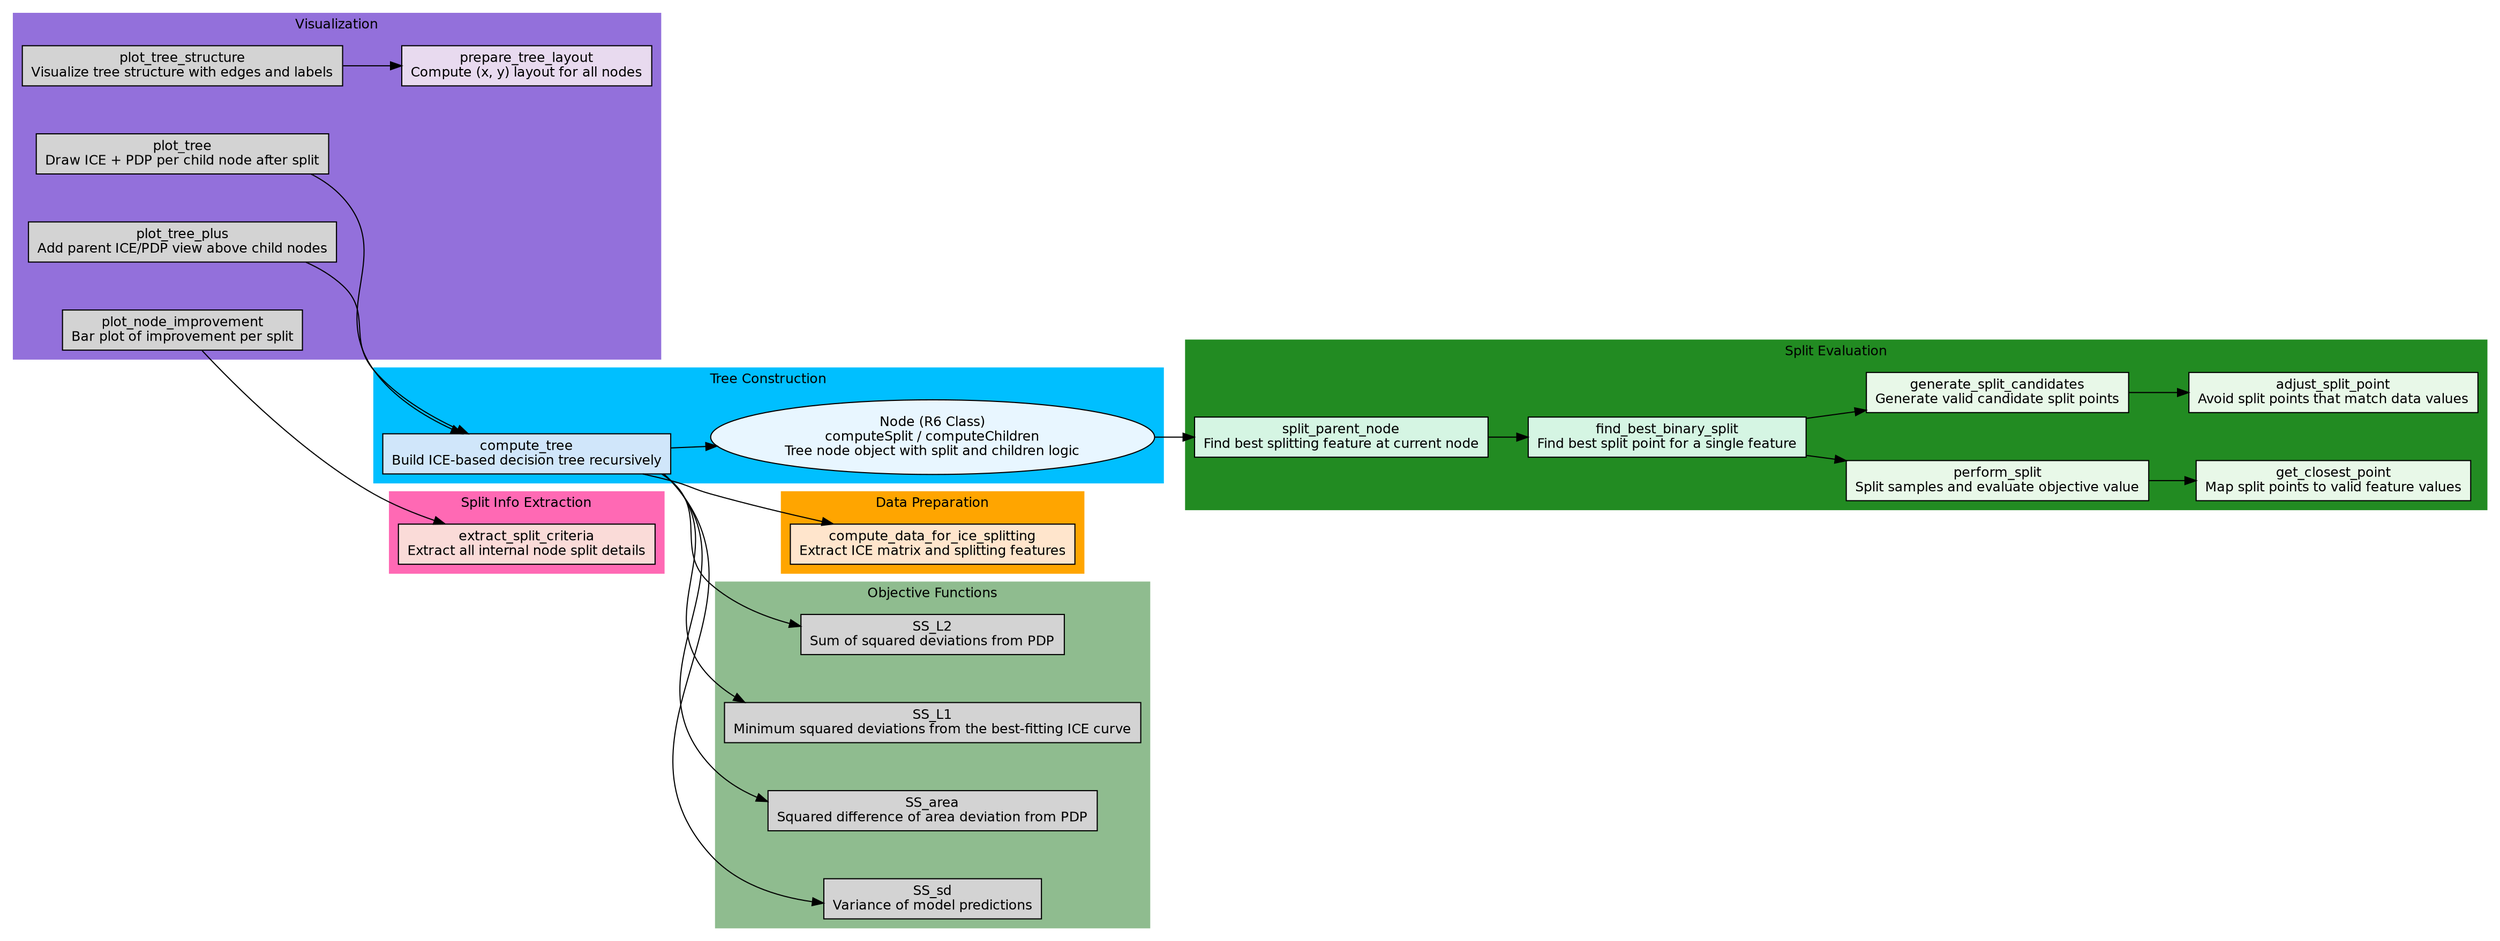 
digraph ICE_Tree_Module {
  rankdir=LR;
  fontsize=12;
  nodesep=0.6;
  fontname="Helvetica";

  node [shape=box, style=filled, fontname="Helvetica", fontsize=12];

  # Cluster: Data Preparation
  subgraph cluster_0 {
    label = "Data Preparation";
    style=filled;
    color=orange;
    compute_data_for_ice_splitting [label="compute_data_for_ice_splitting\nExtract ICE matrix and splitting features", fillcolor="#FFE5CC"];
  }

  # Cluster: Tree Construction Core
  subgraph cluster_1 {
    label = "Tree Construction";
    style=filled;
    color=deepskyblue;
    compute_tree [label="compute_tree\nBuild ICE-based decision tree recursively", fillcolor="#D0E6FA"];
    NodeClass [label="Node (R6 Class)\ncomputeSplit / computeChildren\nTree node object with split and children logic", shape=ellipse, fillcolor="#E8F6FF"];
  }

  # Cluster: Splitting Mechanics
  subgraph cluster_2 {
    label = "Split Evaluation";
    style=filled;
    color=forestgreen;
    split_parent_node [label="split_parent_node\nFind best splitting feature at current node", fillcolor="#D5F5E3"];
    find_best_binary_split [label="find_best_binary_split\nFind best split point for a single feature", fillcolor="#D5F5E3"];
    perform_split [label="perform_split\nSplit samples and evaluate objective value", fillcolor="#E8F8E8"];
    generate_split_candidates [label="generate_split_candidates\nGenerate valid candidate split points", fillcolor="#E8F8E8"];
    adjust_split_point [label="adjust_split_point\nAvoid split points that match data values", fillcolor="#E8F8E8"];
    get_closest_point [label="get_closest_point\nMap split points to valid feature values", fillcolor="#E8F8E8"];
  }

  # Cluster: Objectives
  subgraph cluster_3 {
    label = "Objective Functions";
    style=filled;
    color=darkseagreen;
    SS_L2 [label="SS_L2\nSum of squared deviations from PDP"];
    SS_L1 [label="SS_L1\nMinimum squared deviations from the best-fitting ICE curve"];
    SS_area [label="SS_area\nSquared difference of area deviation from PDP"];
    SS_sd [label="SS_sd\nVariance of model predictions"];
  }

  # Cluster: Plotting
  subgraph cluster_4 {
    label = "Visualization";
    style=filled;
    color=mediumpurple;
    prepare_tree_layout [label="prepare_tree_layout\nCompute (x, y) layout for all nodes", fillcolor="#E8DAEF"];
    plot_tree_structure [label="plot_tree_structure\nVisualize tree structure with edges and labels"];
    plot_tree [label="plot_tree\nDraw ICE + PDP per child node after split"];
    plot_tree_plus [label="plot_tree_plus\nAdd parent ICE/PDP view above child nodes"];
    plot_intImp [label="plot_node_improvement\nBar plot of improvement per split"];
  }

  # Cluster: Tree Summary
  subgraph cluster_5 {
    label = "Split Info Extraction";
    style=filled;
    color=hotpink;
    extract_split_criteria [label="extract_split_criteria\nExtract all internal node split details", fillcolor="#FADBD8"];
  }

  # Main flow edges
  compute_tree -> compute_data_for_ice_splitting;
  compute_tree -> SS_L2;
  compute_tree -> SS_L1;
  compute_tree -> SS_area;
  compute_tree -> SS_sd;
  compute_tree -> NodeClass;

  NodeClass -> split_parent_node;

  split_parent_node -> find_best_binary_split;
  find_best_binary_split -> generate_split_candidates;
  find_best_binary_split -> perform_split;
  generate_split_candidates -> adjust_split_point;
  perform_split -> get_closest_point;

  # Visualization dependencies
  plot_tree -> compute_tree;
  plot_tree_plus -> compute_tree;
  plot_tree_structure -> prepare_tree_layout;
  plot_intImp -> extract_split_criteria;
}
